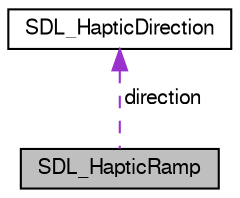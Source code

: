 digraph "SDL_HapticRamp"
{
  edge [fontname="FreeSans",fontsize="10",labelfontname="FreeSans",labelfontsize="10"];
  node [fontname="FreeSans",fontsize="10",shape=record];
  Node1 [label="SDL_HapticRamp",height=0.2,width=0.4,color="black", fillcolor="grey75", style="filled", fontcolor="black"];
  Node2 -> Node1 [dir="back",color="darkorchid3",fontsize="10",style="dashed",label=" direction" ,fontname="FreeSans"];
  Node2 [label="SDL_HapticDirection",height=0.2,width=0.4,color="black", fillcolor="white", style="filled",URL="$dc/dc3/struct_s_d_l___haptic_direction.html",tooltip="Structure that represents a haptic direction. "];
}
